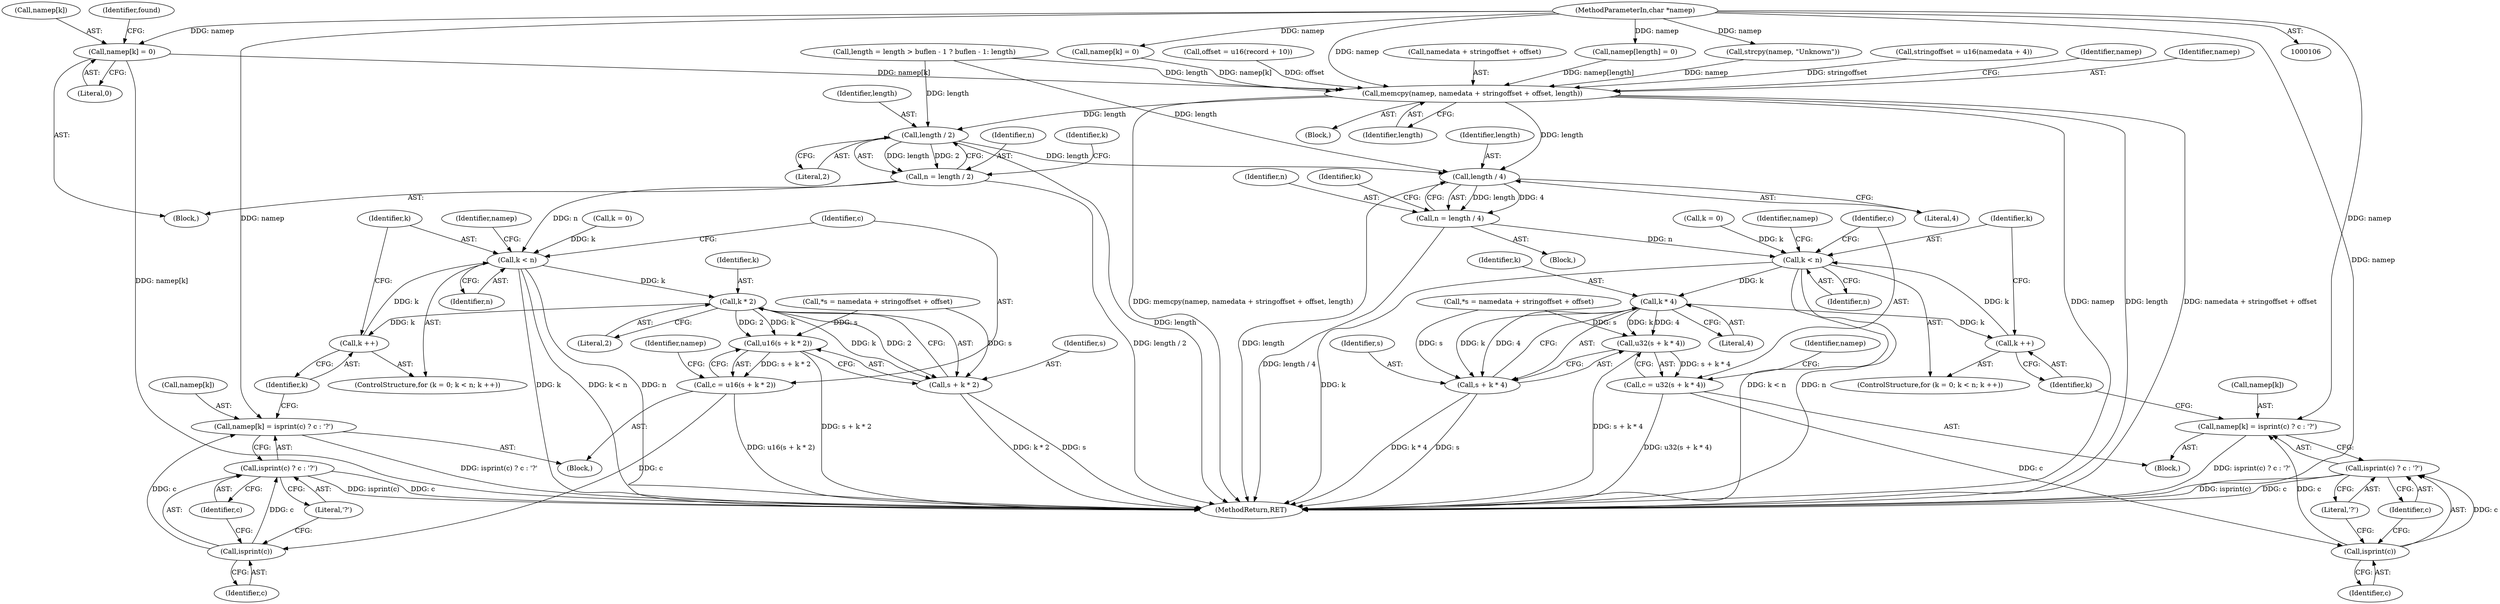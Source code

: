digraph "0_ghostscript_3c2aebbedd37fab054e80f2e315de07d7e9b5bdb@pointer" {
"1000373" [label="(Call,namep[k] = 0)"];
"1000108" [label="(MethodParameterIn,char *namep)"];
"1000297" [label="(Call,memcpy(namep, namedata + stringoffset + offset, length))"];
"1000342" [label="(Call,length / 2)"];
"1000340" [label="(Call,n = length / 2)"];
"1000349" [label="(Call,k < n)"];
"1000361" [label="(Call,k * 2)"];
"1000352" [label="(Call,k ++)"];
"1000358" [label="(Call,u16(s + k * 2))"];
"1000356" [label="(Call,c = u16(s + k * 2))"];
"1000369" [label="(Call,isprint(c))"];
"1000364" [label="(Call,namep[k] = isprint(c) ? c : '?')"];
"1000368" [label="(Call,isprint(c) ? c : '?')"];
"1000359" [label="(Call,s + k * 2)"];
"1000410" [label="(Call,length / 4)"];
"1000408" [label="(Call,n = length / 4)"];
"1000417" [label="(Call,k < n)"];
"1000429" [label="(Call,k * 4)"];
"1000420" [label="(Call,k ++)"];
"1000426" [label="(Call,u32(s + k * 4))"];
"1000424" [label="(Call,c = u32(s + k * 4))"];
"1000437" [label="(Call,isprint(c))"];
"1000432" [label="(Call,namep[k] = isprint(c) ? c : '?')"];
"1000436" [label="(Call,isprint(c) ? c : '?')"];
"1000427" [label="(Call,s + k * 4)"];
"1000296" [label="(Block,)"];
"1000398" [label="(Block,)"];
"1000343" [label="(Identifier,length)"];
"1000297" [label="(Call,memcpy(namep, namedata + stringoffset + offset, length))"];
"1000436" [label="(Call,isprint(c) ? c : '?')"];
"1000409" [label="(Identifier,n)"];
"1000304" [label="(Identifier,length)"];
"1000419" [label="(Identifier,n)"];
"1000362" [label="(Identifier,k)"];
"1000347" [label="(Identifier,k)"];
"1000265" [label="(Call,offset = u16(record + 10))"];
"1000373" [label="(Call,namep[k] = 0)"];
"1000350" [label="(Identifier,k)"];
"1000428" [label="(Identifier,s)"];
"1000340" [label="(Call,n = length / 2)"];
"1000375" [label="(Identifier,namep)"];
"1000299" [label="(Call,namedata + stringoffset + offset)"];
"1000420" [label="(Call,k ++)"];
"1000424" [label="(Call,c = u32(s + k * 4))"];
"1000369" [label="(Call,isprint(c))"];
"1000429" [label="(Call,k * 4)"];
"1000358" [label="(Call,u16(s + k * 2))"];
"1000426" [label="(Call,u32(s + k * 4))"];
"1000356" [label="(Call,c = u16(s + k * 2))"];
"1000417" [label="(Call,k < n)"];
"1000400" [label="(Call,*s = namedata + stringoffset + offset)"];
"1000443" [label="(Identifier,namep)"];
"1000354" [label="(Block,)"];
"1000414" [label="(Call,k = 0)"];
"1000431" [label="(Literal,4)"];
"1000430" [label="(Identifier,k)"];
"1000427" [label="(Call,s + k * 4)"];
"1000365" [label="(Call,namep[k])"];
"1000346" [label="(Call,k = 0)"];
"1000422" [label="(Block,)"];
"1000441" [label="(Call,namep[k] = 0)"];
"1000421" [label="(Identifier,k)"];
"1000440" [label="(Literal,'?')"];
"1000345" [label="(ControlStructure,for (k = 0; k < n; k ++))"];
"1000415" [label="(Identifier,k)"];
"1000408" [label="(Call,n = length / 4)"];
"1000332" [label="(Call,*s = namedata + stringoffset + offset)"];
"1000425" [label="(Identifier,c)"];
"1000352" [label="(Call,k ++)"];
"1000305" [label="(Call,namep[length] = 0)"];
"1000364" [label="(Call,namep[k] = isprint(c) ? c : '?')"];
"1000439" [label="(Identifier,c)"];
"1000342" [label="(Call,length / 2)"];
"1000361" [label="(Call,k * 2)"];
"1000412" [label="(Literal,4)"];
"1000122" [label="(Call,strcpy(namep, \"Unknown\"))"];
"1000351" [label="(Identifier,n)"];
"1000433" [label="(Call,namep[k])"];
"1000434" [label="(Identifier,namep)"];
"1000410" [label="(Call,length / 4)"];
"1000330" [label="(Block,)"];
"1000437" [label="(Call,isprint(c))"];
"1000169" [label="(Call,stringoffset = u16(namedata + 4))"];
"1000374" [label="(Call,namep[k])"];
"1000368" [label="(Call,isprint(c) ? c : '?')"];
"1000341" [label="(Identifier,n)"];
"1000307" [label="(Identifier,namep)"];
"1000360" [label="(Identifier,s)"];
"1000349" [label="(Call,k < n)"];
"1000418" [label="(Identifier,k)"];
"1000438" [label="(Identifier,c)"];
"1000359" [label="(Call,s + k * 2)"];
"1000357" [label="(Identifier,c)"];
"1000366" [label="(Identifier,namep)"];
"1000413" [label="(ControlStructure,for (k = 0; k < n; k ++))"];
"1000372" [label="(Literal,'?')"];
"1000353" [label="(Identifier,k)"];
"1000271" [label="(Call,length = length > buflen - 1 ? buflen - 1: length)"];
"1000298" [label="(Identifier,namep)"];
"1000370" [label="(Identifier,c)"];
"1000371" [label="(Identifier,c)"];
"1000363" [label="(Literal,2)"];
"1000344" [label="(Literal,2)"];
"1000377" [label="(Literal,0)"];
"1000411" [label="(Identifier,length)"];
"1000108" [label="(MethodParameterIn,char *namep)"];
"1000379" [label="(Identifier,found)"];
"1000432" [label="(Call,namep[k] = isprint(c) ? c : '?')"];
"1000449" [label="(MethodReturn,RET)"];
"1000373" -> "1000330"  [label="AST: "];
"1000373" -> "1000377"  [label="CFG: "];
"1000374" -> "1000373"  [label="AST: "];
"1000377" -> "1000373"  [label="AST: "];
"1000379" -> "1000373"  [label="CFG: "];
"1000373" -> "1000449"  [label="DDG: namep[k]"];
"1000373" -> "1000297"  [label="DDG: namep[k]"];
"1000108" -> "1000373"  [label="DDG: namep"];
"1000108" -> "1000106"  [label="AST: "];
"1000108" -> "1000449"  [label="DDG: namep"];
"1000108" -> "1000122"  [label="DDG: namep"];
"1000108" -> "1000297"  [label="DDG: namep"];
"1000108" -> "1000305"  [label="DDG: namep"];
"1000108" -> "1000364"  [label="DDG: namep"];
"1000108" -> "1000432"  [label="DDG: namep"];
"1000108" -> "1000441"  [label="DDG: namep"];
"1000297" -> "1000296"  [label="AST: "];
"1000297" -> "1000304"  [label="CFG: "];
"1000298" -> "1000297"  [label="AST: "];
"1000299" -> "1000297"  [label="AST: "];
"1000304" -> "1000297"  [label="AST: "];
"1000307" -> "1000297"  [label="CFG: "];
"1000297" -> "1000449"  [label="DDG: namep"];
"1000297" -> "1000449"  [label="DDG: length"];
"1000297" -> "1000449"  [label="DDG: namedata + stringoffset + offset"];
"1000297" -> "1000449"  [label="DDG: memcpy(namep, namedata + stringoffset + offset, length)"];
"1000122" -> "1000297"  [label="DDG: namep"];
"1000305" -> "1000297"  [label="DDG: namep[length]"];
"1000441" -> "1000297"  [label="DDG: namep[k]"];
"1000169" -> "1000297"  [label="DDG: stringoffset"];
"1000265" -> "1000297"  [label="DDG: offset"];
"1000271" -> "1000297"  [label="DDG: length"];
"1000297" -> "1000342"  [label="DDG: length"];
"1000297" -> "1000410"  [label="DDG: length"];
"1000342" -> "1000340"  [label="AST: "];
"1000342" -> "1000344"  [label="CFG: "];
"1000343" -> "1000342"  [label="AST: "];
"1000344" -> "1000342"  [label="AST: "];
"1000340" -> "1000342"  [label="CFG: "];
"1000342" -> "1000449"  [label="DDG: length"];
"1000342" -> "1000340"  [label="DDG: length"];
"1000342" -> "1000340"  [label="DDG: 2"];
"1000271" -> "1000342"  [label="DDG: length"];
"1000342" -> "1000410"  [label="DDG: length"];
"1000340" -> "1000330"  [label="AST: "];
"1000341" -> "1000340"  [label="AST: "];
"1000347" -> "1000340"  [label="CFG: "];
"1000340" -> "1000449"  [label="DDG: length / 2"];
"1000340" -> "1000349"  [label="DDG: n"];
"1000349" -> "1000345"  [label="AST: "];
"1000349" -> "1000351"  [label="CFG: "];
"1000350" -> "1000349"  [label="AST: "];
"1000351" -> "1000349"  [label="AST: "];
"1000357" -> "1000349"  [label="CFG: "];
"1000375" -> "1000349"  [label="CFG: "];
"1000349" -> "1000449"  [label="DDG: k < n"];
"1000349" -> "1000449"  [label="DDG: n"];
"1000349" -> "1000449"  [label="DDG: k"];
"1000352" -> "1000349"  [label="DDG: k"];
"1000346" -> "1000349"  [label="DDG: k"];
"1000349" -> "1000361"  [label="DDG: k"];
"1000361" -> "1000359"  [label="AST: "];
"1000361" -> "1000363"  [label="CFG: "];
"1000362" -> "1000361"  [label="AST: "];
"1000363" -> "1000361"  [label="AST: "];
"1000359" -> "1000361"  [label="CFG: "];
"1000361" -> "1000352"  [label="DDG: k"];
"1000361" -> "1000358"  [label="DDG: k"];
"1000361" -> "1000358"  [label="DDG: 2"];
"1000361" -> "1000359"  [label="DDG: k"];
"1000361" -> "1000359"  [label="DDG: 2"];
"1000352" -> "1000345"  [label="AST: "];
"1000352" -> "1000353"  [label="CFG: "];
"1000353" -> "1000352"  [label="AST: "];
"1000350" -> "1000352"  [label="CFG: "];
"1000358" -> "1000356"  [label="AST: "];
"1000358" -> "1000359"  [label="CFG: "];
"1000359" -> "1000358"  [label="AST: "];
"1000356" -> "1000358"  [label="CFG: "];
"1000358" -> "1000449"  [label="DDG: s + k * 2"];
"1000358" -> "1000356"  [label="DDG: s + k * 2"];
"1000332" -> "1000358"  [label="DDG: s"];
"1000356" -> "1000354"  [label="AST: "];
"1000357" -> "1000356"  [label="AST: "];
"1000366" -> "1000356"  [label="CFG: "];
"1000356" -> "1000449"  [label="DDG: u16(s + k * 2)"];
"1000356" -> "1000369"  [label="DDG: c"];
"1000369" -> "1000368"  [label="AST: "];
"1000369" -> "1000370"  [label="CFG: "];
"1000370" -> "1000369"  [label="AST: "];
"1000371" -> "1000369"  [label="CFG: "];
"1000372" -> "1000369"  [label="CFG: "];
"1000369" -> "1000364"  [label="DDG: c"];
"1000369" -> "1000368"  [label="DDG: c"];
"1000364" -> "1000354"  [label="AST: "];
"1000364" -> "1000368"  [label="CFG: "];
"1000365" -> "1000364"  [label="AST: "];
"1000368" -> "1000364"  [label="AST: "];
"1000353" -> "1000364"  [label="CFG: "];
"1000364" -> "1000449"  [label="DDG: isprint(c) ? c : '?'"];
"1000368" -> "1000371"  [label="CFG: "];
"1000368" -> "1000372"  [label="CFG: "];
"1000371" -> "1000368"  [label="AST: "];
"1000372" -> "1000368"  [label="AST: "];
"1000368" -> "1000449"  [label="DDG: isprint(c)"];
"1000368" -> "1000449"  [label="DDG: c"];
"1000360" -> "1000359"  [label="AST: "];
"1000359" -> "1000449"  [label="DDG: k * 2"];
"1000359" -> "1000449"  [label="DDG: s"];
"1000332" -> "1000359"  [label="DDG: s"];
"1000410" -> "1000408"  [label="AST: "];
"1000410" -> "1000412"  [label="CFG: "];
"1000411" -> "1000410"  [label="AST: "];
"1000412" -> "1000410"  [label="AST: "];
"1000408" -> "1000410"  [label="CFG: "];
"1000410" -> "1000449"  [label="DDG: length"];
"1000410" -> "1000408"  [label="DDG: length"];
"1000410" -> "1000408"  [label="DDG: 4"];
"1000271" -> "1000410"  [label="DDG: length"];
"1000408" -> "1000398"  [label="AST: "];
"1000409" -> "1000408"  [label="AST: "];
"1000415" -> "1000408"  [label="CFG: "];
"1000408" -> "1000449"  [label="DDG: length / 4"];
"1000408" -> "1000417"  [label="DDG: n"];
"1000417" -> "1000413"  [label="AST: "];
"1000417" -> "1000419"  [label="CFG: "];
"1000418" -> "1000417"  [label="AST: "];
"1000419" -> "1000417"  [label="AST: "];
"1000425" -> "1000417"  [label="CFG: "];
"1000443" -> "1000417"  [label="CFG: "];
"1000417" -> "1000449"  [label="DDG: k"];
"1000417" -> "1000449"  [label="DDG: k < n"];
"1000417" -> "1000449"  [label="DDG: n"];
"1000414" -> "1000417"  [label="DDG: k"];
"1000420" -> "1000417"  [label="DDG: k"];
"1000417" -> "1000429"  [label="DDG: k"];
"1000429" -> "1000427"  [label="AST: "];
"1000429" -> "1000431"  [label="CFG: "];
"1000430" -> "1000429"  [label="AST: "];
"1000431" -> "1000429"  [label="AST: "];
"1000427" -> "1000429"  [label="CFG: "];
"1000429" -> "1000420"  [label="DDG: k"];
"1000429" -> "1000426"  [label="DDG: k"];
"1000429" -> "1000426"  [label="DDG: 4"];
"1000429" -> "1000427"  [label="DDG: k"];
"1000429" -> "1000427"  [label="DDG: 4"];
"1000420" -> "1000413"  [label="AST: "];
"1000420" -> "1000421"  [label="CFG: "];
"1000421" -> "1000420"  [label="AST: "];
"1000418" -> "1000420"  [label="CFG: "];
"1000426" -> "1000424"  [label="AST: "];
"1000426" -> "1000427"  [label="CFG: "];
"1000427" -> "1000426"  [label="AST: "];
"1000424" -> "1000426"  [label="CFG: "];
"1000426" -> "1000449"  [label="DDG: s + k * 4"];
"1000426" -> "1000424"  [label="DDG: s + k * 4"];
"1000400" -> "1000426"  [label="DDG: s"];
"1000424" -> "1000422"  [label="AST: "];
"1000425" -> "1000424"  [label="AST: "];
"1000434" -> "1000424"  [label="CFG: "];
"1000424" -> "1000449"  [label="DDG: u32(s + k * 4)"];
"1000424" -> "1000437"  [label="DDG: c"];
"1000437" -> "1000436"  [label="AST: "];
"1000437" -> "1000438"  [label="CFG: "];
"1000438" -> "1000437"  [label="AST: "];
"1000439" -> "1000437"  [label="CFG: "];
"1000440" -> "1000437"  [label="CFG: "];
"1000437" -> "1000432"  [label="DDG: c"];
"1000437" -> "1000436"  [label="DDG: c"];
"1000432" -> "1000422"  [label="AST: "];
"1000432" -> "1000436"  [label="CFG: "];
"1000433" -> "1000432"  [label="AST: "];
"1000436" -> "1000432"  [label="AST: "];
"1000421" -> "1000432"  [label="CFG: "];
"1000432" -> "1000449"  [label="DDG: isprint(c) ? c : '?'"];
"1000436" -> "1000439"  [label="CFG: "];
"1000436" -> "1000440"  [label="CFG: "];
"1000439" -> "1000436"  [label="AST: "];
"1000440" -> "1000436"  [label="AST: "];
"1000436" -> "1000449"  [label="DDG: isprint(c)"];
"1000436" -> "1000449"  [label="DDG: c"];
"1000428" -> "1000427"  [label="AST: "];
"1000427" -> "1000449"  [label="DDG: s"];
"1000427" -> "1000449"  [label="DDG: k * 4"];
"1000400" -> "1000427"  [label="DDG: s"];
}

